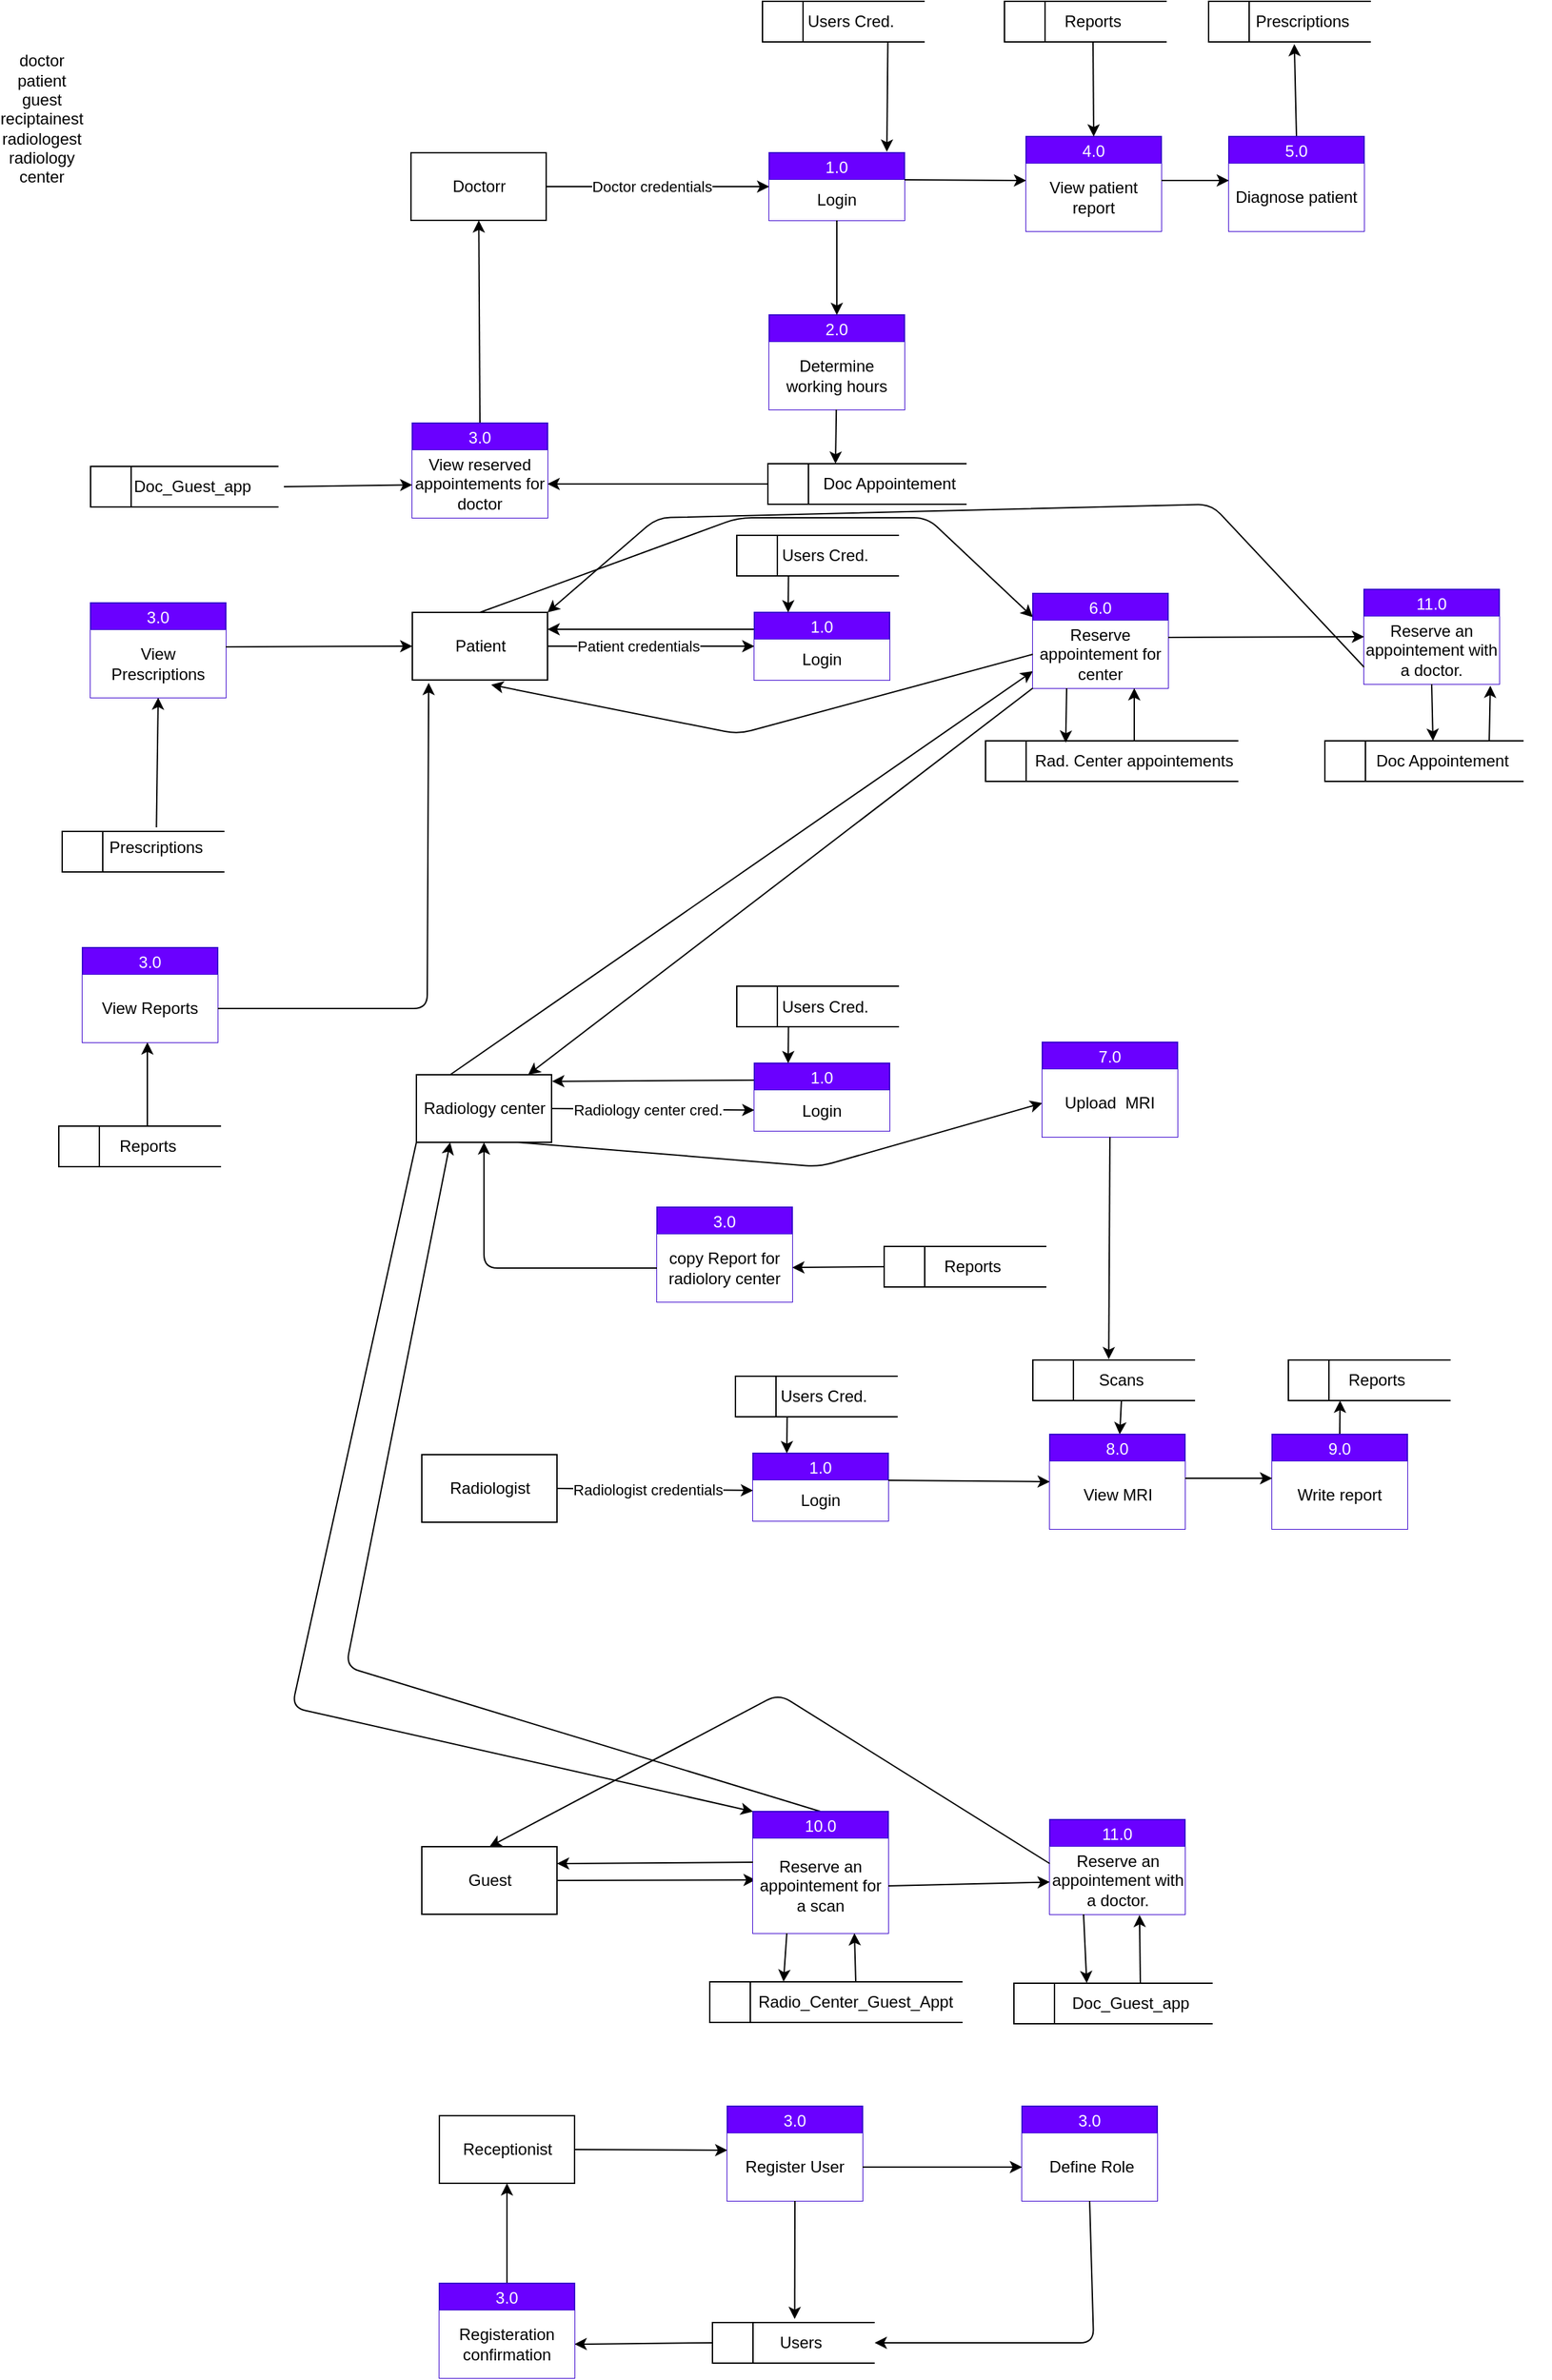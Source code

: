 <mxfile>
    <diagram id="BjBVJMV6czNxy86mnjGn" name="Page-1">
        <mxGraphModel dx="3272" dy="909" grid="1" gridSize="10" guides="1" tooltips="1" connect="1" arrows="1" fold="1" page="1" pageScale="1" pageWidth="850" pageHeight="1100" math="0" shadow="0">
            <root>
                <mxCell id="0"/>
                <mxCell id="1" parent="0"/>
                <mxCell id="14" style="edgeStyle=none;html=1;exitX=1;exitY=0.5;exitDx=0;exitDy=0;entryX=0;entryY=0.5;entryDx=0;entryDy=0;" parent="1" source="6" target="12" edge="1">
                    <mxGeometry relative="1" as="geometry"/>
                </mxCell>
                <mxCell id="15" value="Doctor credentials" style="edgeLabel;html=1;align=center;verticalAlign=middle;resizable=0;points=[];" parent="14" vertex="1" connectable="0">
                    <mxGeometry x="0.085" y="-3" relative="1" as="geometry">
                        <mxPoint x="-12" y="-3" as="offset"/>
                    </mxGeometry>
                </mxCell>
                <mxCell id="6" value="Doctorr" style="html=1;dashed=0;whitespace=wrap;" parent="1" vertex="1">
                    <mxGeometry x="-1032" y="130" width="100" height="50" as="geometry"/>
                </mxCell>
                <mxCell id="243" style="edgeStyle=none;html=1;exitX=0.5;exitY=0;exitDx=0;exitDy=0;entryX=0;entryY=0.25;entryDx=0;entryDy=0;" edge="1" parent="1" source="7" target="52">
                    <mxGeometry relative="1" as="geometry">
                        <Array as="points">
                            <mxPoint x="-790" y="400"/>
                            <mxPoint x="-650" y="400"/>
                        </Array>
                    </mxGeometry>
                </mxCell>
                <mxCell id="7" value="Patient" style="html=1;dashed=0;whitespace=wrap;" parent="1" vertex="1">
                    <mxGeometry x="-1031" y="470" width="100" height="50" as="geometry"/>
                </mxCell>
                <mxCell id="103" style="edgeStyle=none;html=1;exitX=1;exitY=0.5;exitDx=0;exitDy=0;entryX=0;entryY=0.25;entryDx=0;entryDy=0;" parent="1" source="8" target="99" edge="1">
                    <mxGeometry relative="1" as="geometry"/>
                </mxCell>
                <mxCell id="120" value="Radiologist credentials" style="edgeLabel;html=1;align=center;verticalAlign=middle;resizable=0;points=[];" parent="103" vertex="1" connectable="0">
                    <mxGeometry x="-0.383" relative="1" as="geometry">
                        <mxPoint x="22" as="offset"/>
                    </mxGeometry>
                </mxCell>
                <mxCell id="8" value="Radiologist" style="html=1;dashed=0;whitespace=wrap;" parent="1" vertex="1">
                    <mxGeometry x="-1024" y="1093" width="100" height="50" as="geometry"/>
                </mxCell>
                <mxCell id="91" style="edgeStyle=none;html=1;exitX=1;exitY=0.5;exitDx=0;exitDy=0;" parent="1" source="9" target="87" edge="1">
                    <mxGeometry relative="1" as="geometry"/>
                </mxCell>
                <mxCell id="119" value="Radiology center cred." style="edgeLabel;html=1;align=center;verticalAlign=middle;resizable=0;points=[];" parent="91" vertex="1" connectable="0">
                    <mxGeometry x="-0.172" y="-1" relative="1" as="geometry">
                        <mxPoint x="9" y="-1" as="offset"/>
                    </mxGeometry>
                </mxCell>
                <mxCell id="227" style="edgeStyle=none;html=1;exitX=0.75;exitY=1;exitDx=0;exitDy=0;entryX=0;entryY=0.5;entryDx=0;entryDy=0;" edge="1" parent="1" source="9" target="83">
                    <mxGeometry relative="1" as="geometry">
                        <Array as="points">
                            <mxPoint x="-730" y="880"/>
                        </Array>
                    </mxGeometry>
                </mxCell>
                <mxCell id="236" style="edgeStyle=none;html=1;exitX=0;exitY=1;exitDx=0;exitDy=0;entryX=0;entryY=0;entryDx=0;entryDy=0;" edge="1" parent="1" source="9" target="121">
                    <mxGeometry relative="1" as="geometry">
                        <Array as="points">
                            <mxPoint x="-1120" y="1280"/>
                        </Array>
                    </mxGeometry>
                </mxCell>
                <mxCell id="239" style="edgeStyle=none;html=1;exitX=0.25;exitY=0;exitDx=0;exitDy=0;entryX=0;entryY=0.75;entryDx=0;entryDy=0;" edge="1" parent="1" source="9" target="53">
                    <mxGeometry relative="1" as="geometry"/>
                </mxCell>
                <mxCell id="9" value="Radiology center" style="html=1;dashed=0;whitespace=wrap;" parent="1" vertex="1">
                    <mxGeometry x="-1028" y="812" width="100" height="50" as="geometry"/>
                </mxCell>
                <mxCell id="128" style="edgeStyle=none;html=1;exitX=1;exitY=0.5;exitDx=0;exitDy=0;" parent="1" source="10" edge="1">
                    <mxGeometry relative="1" as="geometry">
                        <mxPoint x="-777" y="1407.579" as="targetPoint"/>
                    </mxGeometry>
                </mxCell>
                <mxCell id="10" value="Guest" style="html=1;dashed=0;whitespace=wrap;" parent="1" vertex="1">
                    <mxGeometry x="-1024" y="1383" width="100" height="50" as="geometry"/>
                </mxCell>
                <mxCell id="12" value="1.0" style="swimlane;fontStyle=0;childLayout=stackLayout;horizontal=1;startSize=20;fillColor=#6a00ff;horizontalStack=0;resizeParent=1;resizeParentMax=0;resizeLast=0;collapsible=0;marginBottom=0;swimlaneFillColor=#ffffff;fontColor=#ffffff;strokeColor=#3700CC;" parent="1" vertex="1">
                    <mxGeometry x="-767" y="130" width="100" height="50" as="geometry"/>
                </mxCell>
                <mxCell id="13" value="Login" style="text;html=1;strokeColor=none;fillColor=default;align=center;verticalAlign=middle;whiteSpace=wrap;rounded=0;" parent="12" vertex="1">
                    <mxGeometry y="20" width="100" height="30" as="geometry"/>
                </mxCell>
                <mxCell id="16" value="2.0" style="swimlane;fontStyle=0;childLayout=stackLayout;horizontal=1;startSize=20;fillColor=#6a00ff;horizontalStack=0;resizeParent=1;resizeParentMax=0;resizeLast=0;collapsible=0;marginBottom=0;swimlaneFillColor=#ffffff;fontColor=#ffffff;strokeColor=#3700CC;" parent="1" vertex="1">
                    <mxGeometry x="-767" y="250" width="100" height="70" as="geometry"/>
                </mxCell>
                <mxCell id="17" value="Determine working hours" style="text;html=1;strokeColor=none;fillColor=default;align=center;verticalAlign=middle;whiteSpace=wrap;rounded=0;" parent="16" vertex="1">
                    <mxGeometry y="20" width="100" height="50" as="geometry"/>
                </mxCell>
                <mxCell id="18" style="edgeStyle=none;html=1;exitX=0.5;exitY=1;exitDx=0;exitDy=0;entryX=0.5;entryY=0;entryDx=0;entryDy=0;" parent="1" source="13" target="16" edge="1">
                    <mxGeometry relative="1" as="geometry"/>
                </mxCell>
                <mxCell id="20" value="4.0" style="swimlane;fontStyle=0;childLayout=stackLayout;horizontal=1;startSize=20;fillColor=#6a00ff;horizontalStack=0;resizeParent=1;resizeParentMax=0;resizeLast=0;collapsible=0;marginBottom=0;swimlaneFillColor=#ffffff;fontColor=#ffffff;strokeColor=#3700CC;" parent="1" vertex="1">
                    <mxGeometry x="-577" y="118" width="100" height="70" as="geometry"/>
                </mxCell>
                <mxCell id="21" value="View patient report" style="text;html=1;strokeColor=none;fillColor=default;align=center;verticalAlign=middle;whiteSpace=wrap;rounded=0;" parent="20" vertex="1">
                    <mxGeometry y="20" width="100" height="50" as="geometry"/>
                </mxCell>
                <mxCell id="23" style="edgeStyle=none;html=1;entryX=0.25;entryY=0;entryDx=0;entryDy=0;" parent="1" source="17" target="25" edge="1">
                    <mxGeometry relative="1" as="geometry">
                        <mxPoint x="-717" y="350" as="targetPoint"/>
                    </mxGeometry>
                </mxCell>
                <mxCell id="150" style="edgeStyle=none;html=1;exitX=0;exitY=0.5;exitDx=0;exitDy=0;entryX=1;entryY=0.5;entryDx=0;entryDy=0;" parent="1" source="24" target="48" edge="1">
                    <mxGeometry relative="1" as="geometry"/>
                </mxCell>
                <mxCell id="24" value="" style="html=1;dashed=0;whitespace=wrap;shape=mxgraph.dfd.dataStoreID;align=left;spacingLeft=3;points=[[0,0],[0.5,0],[1,0],[0,0.5],[1,0.5],[0,1],[0.5,1],[1,1]];" parent="1" vertex="1">
                    <mxGeometry x="-768" y="360" width="147" height="30" as="geometry"/>
                </mxCell>
                <mxCell id="25" value="Doc Appointement" style="text;html=1;strokeColor=none;fillColor=none;align=center;verticalAlign=middle;whiteSpace=wrap;rounded=0;" parent="1" vertex="1">
                    <mxGeometry x="-758" y="360" width="160" height="30" as="geometry"/>
                </mxCell>
                <mxCell id="29" style="edgeStyle=none;html=1;exitX=1;exitY=0;exitDx=0;exitDy=0;entryX=0;entryY=0.25;entryDx=0;entryDy=0;" parent="1" source="13" target="21" edge="1">
                    <mxGeometry relative="1" as="geometry"/>
                </mxCell>
                <mxCell id="30" value="" style="html=1;dashed=0;whitespace=wrap;shape=mxgraph.dfd.dataStoreID;align=left;spacingLeft=3;points=[[0,0],[0.5,0],[1,0],[0,0.5],[1,0.5],[0,1],[0.5,1],[1,1]];" parent="1" vertex="1">
                    <mxGeometry x="-593" y="18" width="120" height="30" as="geometry"/>
                </mxCell>
                <mxCell id="32" style="edgeStyle=none;html=1;exitX=0.5;exitY=1;exitDx=0;exitDy=0;entryX=0.5;entryY=0;entryDx=0;entryDy=0;" parent="1" source="31" target="20" edge="1">
                    <mxGeometry relative="1" as="geometry"/>
                </mxCell>
                <mxCell id="31" value="Reports" style="text;html=1;strokeColor=none;fillColor=none;align=center;verticalAlign=middle;whiteSpace=wrap;rounded=0;" parent="1" vertex="1">
                    <mxGeometry x="-582" y="18" width="109" height="30" as="geometry"/>
                </mxCell>
                <mxCell id="51" style="edgeStyle=none;html=1;exitX=0.5;exitY=0;exitDx=0;exitDy=0;entryX=0.444;entryY=1.052;entryDx=0;entryDy=0;entryPerimeter=0;" parent="1" source="33" target="37" edge="1">
                    <mxGeometry relative="1" as="geometry"/>
                </mxCell>
                <mxCell id="33" value="5.0" style="swimlane;fontStyle=0;childLayout=stackLayout;horizontal=1;startSize=20;fillColor=#6a00ff;horizontalStack=0;resizeParent=1;resizeParentMax=0;resizeLast=0;collapsible=0;marginBottom=0;swimlaneFillColor=#ffffff;fontColor=#ffffff;strokeColor=#3700CC;" parent="1" vertex="1">
                    <mxGeometry x="-427" y="118" width="100" height="70" as="geometry"/>
                </mxCell>
                <mxCell id="34" value="Diagnose patient" style="text;html=1;strokeColor=none;fillColor=default;align=center;verticalAlign=middle;whiteSpace=wrap;rounded=0;" parent="33" vertex="1">
                    <mxGeometry y="20" width="100" height="50" as="geometry"/>
                </mxCell>
                <mxCell id="35" style="edgeStyle=none;html=1;exitX=1;exitY=0.25;exitDx=0;exitDy=0;entryX=0;entryY=0.25;entryDx=0;entryDy=0;" parent="1" source="21" target="34" edge="1">
                    <mxGeometry relative="1" as="geometry"/>
                </mxCell>
                <mxCell id="36" value="" style="html=1;dashed=0;whitespace=wrap;shape=mxgraph.dfd.dataStoreID;align=left;spacingLeft=3;points=[[0,0],[0.5,0],[1,0],[0,0.5],[1,0.5],[0,1],[0.5,1],[1,1]];" parent="1" vertex="1">
                    <mxGeometry x="-442" y="18" width="120" height="30" as="geometry"/>
                </mxCell>
                <mxCell id="37" value="Prescriptions" style="text;html=1;strokeColor=none;fillColor=none;align=center;verticalAlign=middle;whiteSpace=wrap;rounded=0;" parent="1" vertex="1">
                    <mxGeometry x="-427" y="18" width="109" height="30" as="geometry"/>
                </mxCell>
                <mxCell id="50" style="edgeStyle=none;html=1;exitX=0.5;exitY=0;exitDx=0;exitDy=0;" parent="1" source="47" target="6" edge="1">
                    <mxGeometry relative="1" as="geometry"/>
                </mxCell>
                <mxCell id="47" value="3.0" style="swimlane;fontStyle=0;childLayout=stackLayout;horizontal=1;startSize=20;fillColor=#6a00ff;horizontalStack=0;resizeParent=1;resizeParentMax=0;resizeLast=0;collapsible=0;marginBottom=0;swimlaneFillColor=#ffffff;fontColor=#ffffff;strokeColor=#3700CC;" parent="1" vertex="1">
                    <mxGeometry x="-1031" y="330" width="100" height="70" as="geometry"/>
                </mxCell>
                <mxCell id="48" value="View reserved appointements for doctor" style="text;html=1;strokeColor=none;fillColor=default;align=center;verticalAlign=middle;whiteSpace=wrap;rounded=0;" parent="47" vertex="1">
                    <mxGeometry y="20" width="100" height="50" as="geometry"/>
                </mxCell>
                <mxCell id="52" value="6.0" style="swimlane;fontStyle=0;childLayout=stackLayout;horizontal=1;startSize=20;fillColor=#6a00ff;horizontalStack=0;resizeParent=1;resizeParentMax=0;resizeLast=0;collapsible=0;marginBottom=0;swimlaneFillColor=#ffffff;fontColor=#ffffff;strokeColor=#3700CC;" parent="1" vertex="1">
                    <mxGeometry x="-572" y="456" width="100" height="70" as="geometry"/>
                </mxCell>
                <mxCell id="53" value="Reserve appointement for center" style="text;html=1;align=center;verticalAlign=middle;whiteSpace=wrap;rounded=0;fillColor=default;" parent="52" vertex="1">
                    <mxGeometry y="20" width="100" height="50" as="geometry"/>
                </mxCell>
                <mxCell id="56" value="" style="html=1;dashed=0;whitespace=wrap;shape=mxgraph.dfd.dataStoreID;align=left;spacingLeft=3;points=[[0,0],[0.5,0],[1,0],[0,0.5],[1,0.5],[0,1],[0.5,1],[1,1]];" parent="1" vertex="1">
                    <mxGeometry x="-607" y="565" width="187" height="30" as="geometry"/>
                </mxCell>
                <mxCell id="78" style="edgeStyle=none;html=1;exitX=0.5;exitY=0;exitDx=0;exitDy=0;entryX=0.75;entryY=1;entryDx=0;entryDy=0;" parent="1" source="57" target="53" edge="1">
                    <mxGeometry relative="1" as="geometry"/>
                </mxCell>
                <mxCell id="57" value="Rad. Center appointements" style="text;html=1;strokeColor=none;fillColor=none;align=center;verticalAlign=middle;whiteSpace=wrap;rounded=0;" parent="1" vertex="1">
                    <mxGeometry x="-577" y="565" width="160" height="30" as="geometry"/>
                </mxCell>
                <mxCell id="64" style="edgeStyle=none;html=1;exitX=1;exitY=0.5;exitDx=0;exitDy=0;entryX=0;entryY=0.5;entryDx=0;entryDy=0;" parent="1" source="7" target="66" edge="1">
                    <mxGeometry relative="1" as="geometry">
                        <mxPoint x="-1013" y="495" as="sourcePoint"/>
                    </mxGeometry>
                </mxCell>
                <mxCell id="65" value="Patient credentials" style="edgeLabel;html=1;align=center;verticalAlign=middle;resizable=0;points=[];" parent="64" vertex="1" connectable="0">
                    <mxGeometry x="0.085" y="-3" relative="1" as="geometry">
                        <mxPoint x="-16" y="-3" as="offset"/>
                    </mxGeometry>
                </mxCell>
                <mxCell id="242" style="edgeStyle=none;html=1;exitX=0;exitY=0.25;exitDx=0;exitDy=0;entryX=1;entryY=0.25;entryDx=0;entryDy=0;" edge="1" parent="1" source="66" target="7">
                    <mxGeometry relative="1" as="geometry"/>
                </mxCell>
                <mxCell id="66" value="1.0" style="swimlane;fontStyle=0;childLayout=stackLayout;horizontal=1;startSize=20;fillColor=#6a00ff;horizontalStack=0;resizeParent=1;resizeParentMax=0;resizeLast=0;collapsible=0;marginBottom=0;swimlaneFillColor=#ffffff;fontColor=#ffffff;strokeColor=#3700CC;" parent="1" vertex="1">
                    <mxGeometry x="-778" y="470" width="100" height="50" as="geometry"/>
                </mxCell>
                <mxCell id="67" value="Login" style="text;html=1;strokeColor=none;fillColor=default;align=center;verticalAlign=middle;whiteSpace=wrap;rounded=0;" parent="66" vertex="1">
                    <mxGeometry y="20" width="100" height="30" as="geometry"/>
                </mxCell>
                <mxCell id="68" value="" style="html=1;dashed=0;whitespace=wrap;shape=mxgraph.dfd.dataStoreID;align=left;spacingLeft=3;points=[[0,0],[0.5,0],[1,0],[0,0.5],[1,0.5],[0,1],[0.5,1],[1,1]];" parent="1" vertex="1">
                    <mxGeometry x="-772" y="18" width="120" height="30" as="geometry"/>
                </mxCell>
                <mxCell id="75" style="edgeStyle=none;html=1;exitX=0.75;exitY=1;exitDx=0;exitDy=0;entryX=0.87;entryY=-0.015;entryDx=0;entryDy=0;entryPerimeter=0;" parent="1" source="69" target="12" edge="1">
                    <mxGeometry relative="1" as="geometry"/>
                </mxCell>
                <mxCell id="69" value="Users Cred." style="text;html=1;strokeColor=none;fillColor=none;align=center;verticalAlign=middle;whiteSpace=wrap;rounded=0;" parent="1" vertex="1">
                    <mxGeometry x="-761" y="18" width="109" height="30" as="geometry"/>
                </mxCell>
                <mxCell id="70" value="" style="html=1;dashed=0;whitespace=wrap;shape=mxgraph.dfd.dataStoreID;align=left;spacingLeft=3;points=[[0,0],[0.5,0],[1,0],[0,0.5],[1,0.5],[0,1],[0.5,1],[1,1]];" parent="1" vertex="1">
                    <mxGeometry x="-791" y="413" width="120" height="30" as="geometry"/>
                </mxCell>
                <mxCell id="74" style="edgeStyle=none;html=1;exitX=0.25;exitY=1;exitDx=0;exitDy=0;entryX=0.25;entryY=0;entryDx=0;entryDy=0;" parent="1" source="71" target="66" edge="1">
                    <mxGeometry relative="1" as="geometry"/>
                </mxCell>
                <mxCell id="71" value="Users Cred." style="text;html=1;strokeColor=none;fillColor=none;align=center;verticalAlign=middle;whiteSpace=wrap;rounded=0;" parent="1" vertex="1">
                    <mxGeometry x="-780" y="413" width="109" height="30" as="geometry"/>
                </mxCell>
                <mxCell id="79" style="edgeStyle=none;html=1;exitX=0.25;exitY=1;exitDx=0;exitDy=0;entryX=0.183;entryY=0.046;entryDx=0;entryDy=0;entryPerimeter=0;" parent="1" source="53" target="57" edge="1">
                    <mxGeometry relative="1" as="geometry"/>
                </mxCell>
                <mxCell id="82" value="7.0" style="swimlane;fontStyle=0;childLayout=stackLayout;horizontal=1;startSize=20;fillColor=#6a00ff;horizontalStack=0;resizeParent=1;resizeParentMax=0;resizeLast=0;collapsible=0;marginBottom=0;swimlaneFillColor=#ffffff;fontColor=#ffffff;strokeColor=#3700CC;" parent="1" vertex="1">
                    <mxGeometry x="-565" y="788" width="100" height="70" as="geometry"/>
                </mxCell>
                <mxCell id="83" value="Upload&amp;nbsp; MRI" style="text;html=1;strokeColor=none;fillColor=default;align=center;verticalAlign=middle;whiteSpace=wrap;rounded=0;" parent="82" vertex="1">
                    <mxGeometry y="20" width="100" height="50" as="geometry"/>
                </mxCell>
                <mxCell id="228" style="edgeStyle=none;html=1;exitX=0;exitY=0.25;exitDx=0;exitDy=0;entryX=1.004;entryY=0.097;entryDx=0;entryDy=0;entryPerimeter=0;" edge="1" parent="1" source="86" target="9">
                    <mxGeometry relative="1" as="geometry"/>
                </mxCell>
                <mxCell id="86" value="1.0" style="swimlane;fontStyle=0;childLayout=stackLayout;horizontal=1;startSize=20;fillColor=#6a00ff;horizontalStack=0;resizeParent=1;resizeParentMax=0;resizeLast=0;collapsible=0;marginBottom=0;swimlaneFillColor=#ffffff;fontColor=#ffffff;strokeColor=#3700CC;" parent="1" vertex="1">
                    <mxGeometry x="-778" y="803.5" width="100" height="50" as="geometry"/>
                </mxCell>
                <mxCell id="87" value="Login" style="text;html=1;strokeColor=none;fillColor=default;align=center;verticalAlign=middle;whiteSpace=wrap;rounded=0;" parent="86" vertex="1">
                    <mxGeometry y="20" width="100" height="30" as="geometry"/>
                </mxCell>
                <mxCell id="88" value="" style="html=1;dashed=0;whitespace=wrap;shape=mxgraph.dfd.dataStoreID;align=left;spacingLeft=3;points=[[0,0],[0.5,0],[1,0],[0,0.5],[1,0.5],[0,1],[0.5,1],[1,1]];" parent="1" vertex="1">
                    <mxGeometry x="-791" y="746.5" width="120" height="30" as="geometry"/>
                </mxCell>
                <mxCell id="89" style="edgeStyle=none;html=1;exitX=0.25;exitY=1;exitDx=0;exitDy=0;entryX=0.25;entryY=0;entryDx=0;entryDy=0;" parent="1" source="90" target="86" edge="1">
                    <mxGeometry relative="1" as="geometry"/>
                </mxCell>
                <mxCell id="90" value="Users Cred." style="text;html=1;strokeColor=none;fillColor=none;align=center;verticalAlign=middle;whiteSpace=wrap;rounded=0;" parent="1" vertex="1">
                    <mxGeometry x="-780" y="746.5" width="109" height="30" as="geometry"/>
                </mxCell>
                <mxCell id="93" value="" style="html=1;dashed=0;whitespace=wrap;shape=mxgraph.dfd.dataStoreID;align=left;spacingLeft=3;points=[[0,0],[0.5,0],[1,0],[0,0.5],[1,0.5],[0,1],[0.5,1],[1,1]];" parent="1" vertex="1">
                    <mxGeometry x="-572" y="1023" width="120" height="30" as="geometry"/>
                </mxCell>
                <mxCell id="110" style="edgeStyle=none;html=1;exitX=0.5;exitY=1;exitDx=0;exitDy=0;" parent="1" source="94" target="104" edge="1">
                    <mxGeometry relative="1" as="geometry"/>
                </mxCell>
                <mxCell id="94" value="Patients" style="text;html=1;strokeColor=none;fillColor=none;align=center;verticalAlign=middle;whiteSpace=wrap;rounded=0;" parent="1" vertex="1">
                    <mxGeometry x="-561" y="1023" width="109" height="30" as="geometry"/>
                </mxCell>
                <mxCell id="95" style="edgeStyle=none;html=1;exitX=0.5;exitY=1;exitDx=0;exitDy=0;entryX=0.414;entryY=-0.019;entryDx=0;entryDy=0;entryPerimeter=0;" parent="1" source="83" target="94" edge="1">
                    <mxGeometry relative="1" as="geometry"/>
                </mxCell>
                <mxCell id="98" value="1.0" style="swimlane;fontStyle=0;childLayout=stackLayout;horizontal=1;startSize=20;fillColor=#6a00ff;horizontalStack=0;resizeParent=1;resizeParentMax=0;resizeLast=0;collapsible=0;marginBottom=0;swimlaneFillColor=#ffffff;fontColor=#ffffff;strokeColor=#3700CC;" parent="1" vertex="1">
                    <mxGeometry x="-779" y="1092" width="100" height="50" as="geometry"/>
                </mxCell>
                <mxCell id="99" value="Login" style="text;html=1;strokeColor=none;fillColor=default;align=center;verticalAlign=middle;whiteSpace=wrap;rounded=0;" parent="98" vertex="1">
                    <mxGeometry y="20" width="100" height="30" as="geometry"/>
                </mxCell>
                <mxCell id="100" value="" style="html=1;dashed=0;whitespace=wrap;shape=mxgraph.dfd.dataStoreID;align=left;spacingLeft=3;points=[[0,0],[0.5,0],[1,0],[0,0.5],[1,0.5],[0,1],[0.5,1],[1,1]];" parent="1" vertex="1">
                    <mxGeometry x="-792" y="1035" width="120" height="30" as="geometry"/>
                </mxCell>
                <mxCell id="101" style="edgeStyle=none;html=1;exitX=0.25;exitY=1;exitDx=0;exitDy=0;entryX=0.25;entryY=0;entryDx=0;entryDy=0;" parent="1" source="102" target="98" edge="1">
                    <mxGeometry relative="1" as="geometry"/>
                </mxCell>
                <mxCell id="102" value="Users Cred." style="text;html=1;strokeColor=none;fillColor=none;align=center;verticalAlign=middle;whiteSpace=wrap;rounded=0;" parent="1" vertex="1">
                    <mxGeometry x="-781" y="1035" width="109" height="30" as="geometry"/>
                </mxCell>
                <mxCell id="104" value="8.0" style="swimlane;fontStyle=0;childLayout=stackLayout;horizontal=1;startSize=20;fillColor=#6a00ff;horizontalStack=0;resizeParent=1;resizeParentMax=0;resizeLast=0;collapsible=0;marginBottom=0;swimlaneFillColor=#ffffff;fontColor=#ffffff;strokeColor=#3700CC;" parent="1" vertex="1">
                    <mxGeometry x="-559.5" y="1078" width="100" height="70" as="geometry"/>
                </mxCell>
                <mxCell id="105" value="View MRI" style="text;html=1;strokeColor=none;fillColor=default;align=center;verticalAlign=middle;whiteSpace=wrap;rounded=0;" parent="104" vertex="1">
                    <mxGeometry y="20" width="100" height="50" as="geometry"/>
                </mxCell>
                <mxCell id="109" style="edgeStyle=none;html=1;exitX=1;exitY=0;exitDx=0;exitDy=0;entryX=0;entryY=0.5;entryDx=0;entryDy=0;" parent="1" source="99" target="104" edge="1">
                    <mxGeometry relative="1" as="geometry"/>
                </mxCell>
                <mxCell id="118" style="edgeStyle=none;html=1;exitX=0.5;exitY=0;exitDx=0;exitDy=0;entryX=0.25;entryY=1;entryDx=0;entryDy=0;" parent="1" source="111" target="115" edge="1">
                    <mxGeometry relative="1" as="geometry"/>
                </mxCell>
                <mxCell id="111" value="9.0" style="swimlane;fontStyle=0;childLayout=stackLayout;horizontal=1;startSize=20;fillColor=#6a00ff;horizontalStack=0;resizeParent=1;resizeParentMax=0;resizeLast=0;collapsible=0;marginBottom=0;swimlaneFillColor=#ffffff;fontColor=#ffffff;strokeColor=#3700CC;" parent="1" vertex="1">
                    <mxGeometry x="-395" y="1078" width="100" height="70" as="geometry"/>
                </mxCell>
                <mxCell id="112" value="Write report" style="text;html=1;strokeColor=none;fillColor=default;align=center;verticalAlign=middle;whiteSpace=wrap;rounded=0;" parent="111" vertex="1">
                    <mxGeometry y="20" width="100" height="50" as="geometry"/>
                </mxCell>
                <mxCell id="113" style="edgeStyle=none;html=1;exitX=1;exitY=0.25;exitDx=0;exitDy=0;entryX=0;entryY=0.25;entryDx=0;entryDy=0;" parent="1" source="105" target="112" edge="1">
                    <mxGeometry relative="1" as="geometry"/>
                </mxCell>
                <mxCell id="114" value="" style="html=1;dashed=0;whitespace=wrap;shape=mxgraph.dfd.dataStoreID;align=left;spacingLeft=3;points=[[0,0],[0.5,0],[1,0],[0,0.5],[1,0.5],[0,1],[0.5,1],[1,1]];" parent="1" vertex="1">
                    <mxGeometry x="-383" y="1023" width="120" height="30" as="geometry"/>
                </mxCell>
                <mxCell id="115" value="Reports" style="text;html=1;strokeColor=none;fillColor=none;align=center;verticalAlign=middle;whiteSpace=wrap;rounded=0;" parent="1" vertex="1">
                    <mxGeometry x="-372" y="1023" width="109" height="30" as="geometry"/>
                </mxCell>
                <mxCell id="235" style="edgeStyle=none;html=1;exitX=0.5;exitY=0;exitDx=0;exitDy=0;entryX=0.25;entryY=1;entryDx=0;entryDy=0;" edge="1" parent="1" source="121" target="9">
                    <mxGeometry relative="1" as="geometry">
                        <Array as="points">
                            <mxPoint x="-1080" y="1250"/>
                        </Array>
                    </mxGeometry>
                </mxCell>
                <mxCell id="121" value="10.0" style="swimlane;fontStyle=0;childLayout=stackLayout;horizontal=1;startSize=20;fillColor=#6a00ff;horizontalStack=0;resizeParent=1;resizeParentMax=0;resizeLast=0;collapsible=0;marginBottom=0;swimlaneFillColor=#ffffff;fontColor=#ffffff;strokeColor=#3700CC;" parent="1" vertex="1">
                    <mxGeometry x="-779" y="1357" width="100" height="90" as="geometry"/>
                </mxCell>
                <mxCell id="122" value="Reserve an appointement for a scan" style="text;html=1;strokeColor=none;fillColor=default;align=center;verticalAlign=middle;whiteSpace=wrap;rounded=0;" parent="121" vertex="1">
                    <mxGeometry y="20" width="100" height="70" as="geometry"/>
                </mxCell>
                <mxCell id="123" value="11.0" style="swimlane;fontStyle=0;childLayout=stackLayout;horizontal=1;startSize=20;fillColor=#6a00ff;horizontalStack=0;resizeParent=1;resizeParentMax=0;resizeLast=0;collapsible=0;marginBottom=0;swimlaneFillColor=#ffffff;fontColor=#ffffff;strokeColor=#3700CC;" parent="1" vertex="1">
                    <mxGeometry x="-559.5" y="1363" width="100" height="70" as="geometry"/>
                </mxCell>
                <mxCell id="124" value="Reserve an appointement with a doctor." style="text;html=1;strokeColor=none;fillColor=default;align=center;verticalAlign=middle;whiteSpace=wrap;rounded=0;" parent="123" vertex="1">
                    <mxGeometry y="20" width="100" height="50" as="geometry"/>
                </mxCell>
                <mxCell id="129" style="edgeStyle=none;html=1;exitX=1;exitY=0.5;exitDx=0;exitDy=0;" parent="1" source="122" target="124" edge="1">
                    <mxGeometry relative="1" as="geometry"/>
                </mxCell>
                <mxCell id="131" value="" style="html=1;dashed=0;whitespace=wrap;shape=mxgraph.dfd.dataStoreID;align=left;spacingLeft=3;points=[[0,0],[0.5,0],[1,0],[0,0.5],[1,0.5],[0,1],[0.5,1],[1,1]];" parent="1" vertex="1">
                    <mxGeometry x="-811" y="1483" width="187" height="30" as="geometry"/>
                </mxCell>
                <mxCell id="135" style="edgeStyle=none;html=1;exitX=0.5;exitY=0;exitDx=0;exitDy=0;entryX=0.75;entryY=1;entryDx=0;entryDy=0;" parent="1" source="132" target="122" edge="1">
                    <mxGeometry relative="1" as="geometry"/>
                </mxCell>
                <mxCell id="132" value="Radio_Center_Guest_Appt" style="text;html=1;strokeColor=none;fillColor=none;align=center;verticalAlign=middle;whiteSpace=wrap;rounded=0;" parent="1" vertex="1">
                    <mxGeometry x="-783" y="1483" width="160" height="30" as="geometry"/>
                </mxCell>
                <mxCell id="134" style="edgeStyle=none;html=1;exitX=0.25;exitY=1;exitDx=0;exitDy=0;entryX=0.166;entryY=-0.005;entryDx=0;entryDy=0;entryPerimeter=0;" parent="1" source="122" target="132" edge="1">
                    <mxGeometry relative="1" as="geometry"/>
                </mxCell>
                <mxCell id="137" value="" style="html=1;dashed=0;whitespace=wrap;shape=mxgraph.dfd.dataStoreID;align=left;spacingLeft=3;points=[[0,0],[0.5,0],[1,0],[0,0.5],[1,0.5],[0,1],[0.5,1],[1,1]];" parent="1" vertex="1">
                    <mxGeometry x="-586" y="1484" width="147" height="30" as="geometry"/>
                </mxCell>
                <mxCell id="140" style="edgeStyle=none;html=1;exitX=0.5;exitY=0;exitDx=0;exitDy=0;entryX=0.664;entryY=1.009;entryDx=0;entryDy=0;entryPerimeter=0;" parent="1" target="124" edge="1">
                    <mxGeometry relative="1" as="geometry">
                        <mxPoint x="-492.5" y="1484" as="sourcePoint"/>
                    </mxGeometry>
                </mxCell>
                <mxCell id="138" value="Doc_Guest_app" style="text;html=1;strokeColor=none;fillColor=none;align=center;verticalAlign=middle;whiteSpace=wrap;rounded=0;" parent="1" vertex="1">
                    <mxGeometry x="-588" y="1484" width="177" height="30" as="geometry"/>
                </mxCell>
                <mxCell id="139" style="edgeStyle=none;html=1;exitX=0.25;exitY=1;exitDx=0;exitDy=0;entryX=0.276;entryY=-0.003;entryDx=0;entryDy=0;entryPerimeter=0;" parent="1" source="124" edge="1">
                    <mxGeometry relative="1" as="geometry">
                        <mxPoint x="-532.148" y="1483.91" as="targetPoint"/>
                    </mxGeometry>
                </mxCell>
                <mxCell id="144" value="11.0" style="swimlane;fontStyle=0;childLayout=stackLayout;horizontal=1;startSize=20;fillColor=#6a00ff;horizontalStack=0;resizeParent=1;resizeParentMax=0;resizeLast=0;collapsible=0;marginBottom=0;swimlaneFillColor=#ffffff;fontColor=#ffffff;strokeColor=#3700CC;" parent="1" vertex="1">
                    <mxGeometry x="-327" y="453" width="100" height="70" as="geometry"/>
                </mxCell>
                <mxCell id="145" value="Reserve an appointement with a doctor." style="text;html=1;strokeColor=none;fillColor=default;align=center;verticalAlign=middle;whiteSpace=wrap;rounded=0;" parent="144" vertex="1">
                    <mxGeometry y="20" width="100" height="50" as="geometry"/>
                </mxCell>
                <mxCell id="146" style="edgeStyle=none;html=1;exitX=1;exitY=0.25;exitDx=0;exitDy=0;entryX=0;entryY=0.5;entryDx=0;entryDy=0;" parent="1" source="53" target="144" edge="1">
                    <mxGeometry relative="1" as="geometry"/>
                </mxCell>
                <mxCell id="153" value="" style="html=1;dashed=0;whitespace=wrap;shape=mxgraph.dfd.dataStoreID;align=left;spacingLeft=3;points=[[0,0],[0.5,0],[1,0],[0,0.5],[1,0.5],[0,1],[0.5,1],[1,1]];" parent="1" vertex="1">
                    <mxGeometry x="-1269" y="362" width="139" height="30" as="geometry"/>
                </mxCell>
                <mxCell id="157" value="" style="edgeStyle=none;html=1;exitX=1;exitY=0.5;exitDx=0;exitDy=0;" parent="1" source="154" target="48" edge="1">
                    <mxGeometry relative="1" as="geometry"/>
                </mxCell>
                <mxCell id="154" value="Doc_Guest_app" style="text;html=1;strokeColor=none;fillColor=none;align=center;verticalAlign=middle;whiteSpace=wrap;rounded=0;" parent="1" vertex="1">
                    <mxGeometry x="-1261" y="362" width="135" height="30" as="geometry"/>
                </mxCell>
                <mxCell id="171" value="" style="html=1;dashed=0;whitespace=wrap;shape=mxgraph.dfd.dataStoreID;align=left;spacingLeft=3;points=[[0,0],[0.5,0],[1,0],[0,0.5],[1,0.5],[0,1],[0.5,1],[1,1]];" parent="1" vertex="1">
                    <mxGeometry x="-356" y="565" width="147" height="30" as="geometry"/>
                </mxCell>
                <mxCell id="178" style="edgeStyle=none;html=1;exitX=0.716;exitY=0.013;exitDx=0;exitDy=0;entryX=0.934;entryY=1.024;entryDx=0;entryDy=0;entryPerimeter=0;exitPerimeter=0;" parent="1" source="172" target="145" edge="1">
                    <mxGeometry relative="1" as="geometry">
                        <mxPoint x="-229" y="565" as="sourcePoint"/>
                        <mxPoint x="-242.1" y="522.85" as="targetPoint"/>
                    </mxGeometry>
                </mxCell>
                <mxCell id="172" value="Doc Appointement" style="text;html=1;strokeColor=none;fillColor=none;align=center;verticalAlign=middle;whiteSpace=wrap;rounded=0;" parent="1" vertex="1">
                    <mxGeometry x="-349" y="565" width="160" height="30" as="geometry"/>
                </mxCell>
                <mxCell id="173" style="edgeStyle=none;html=1;exitX=0.5;exitY=1;exitDx=0;exitDy=0;entryX=0.456;entryY=0;entryDx=0;entryDy=0;entryPerimeter=0;" parent="1" source="145" target="172" edge="1">
                    <mxGeometry relative="1" as="geometry"/>
                </mxCell>
                <mxCell id="187" style="edgeStyle=none;html=1;exitX=0;exitY=0.5;exitDx=0;exitDy=0;" parent="1" source="179" target="182" edge="1">
                    <mxGeometry relative="1" as="geometry"/>
                </mxCell>
                <mxCell id="179" value="" style="html=1;dashed=0;whitespace=wrap;shape=mxgraph.dfd.dataStoreID;align=left;spacingLeft=3;points=[[0,0],[0.5,0],[1,0],[0,0.5],[1,0.5],[0,1],[0.5,1],[1,1]];" parent="1" vertex="1">
                    <mxGeometry x="-682" y="939" width="120" height="30" as="geometry"/>
                </mxCell>
                <mxCell id="180" value="Reports" style="text;html=1;strokeColor=none;fillColor=none;align=center;verticalAlign=middle;whiteSpace=wrap;rounded=0;" parent="1" vertex="1">
                    <mxGeometry x="-671" y="939" width="109" height="30" as="geometry"/>
                </mxCell>
                <mxCell id="181" value="3.0" style="swimlane;fontStyle=0;childLayout=stackLayout;horizontal=1;startSize=20;fillColor=#6a00ff;horizontalStack=0;resizeParent=1;resizeParentMax=0;resizeLast=0;collapsible=0;marginBottom=0;swimlaneFillColor=#ffffff;fontColor=#ffffff;strokeColor=#3700CC;" parent="1" vertex="1">
                    <mxGeometry x="-850" y="910" width="100" height="70" as="geometry"/>
                </mxCell>
                <mxCell id="182" value="copy Report for radiolory center" style="text;html=1;strokeColor=none;fillColor=default;align=center;verticalAlign=middle;whiteSpace=wrap;rounded=0;" parent="181" vertex="1">
                    <mxGeometry y="20" width="100" height="50" as="geometry"/>
                </mxCell>
                <mxCell id="185" style="edgeStyle=none;html=1;exitX=0;exitY=0.5;exitDx=0;exitDy=0;entryX=0.5;entryY=1;entryDx=0;entryDy=0;" parent="1" source="182" target="9" edge="1">
                    <mxGeometry relative="1" as="geometry">
                        <Array as="points">
                            <mxPoint x="-978" y="955"/>
                        </Array>
                    </mxGeometry>
                </mxCell>
                <mxCell id="188" value="" style="html=1;dashed=0;whitespace=wrap;shape=mxgraph.dfd.dataStoreID;align=left;spacingLeft=3;points=[[0,0],[0.5,0],[1,0],[0,0.5],[1,0.5],[0,1],[0.5,1],[1,1]];" parent="1" vertex="1">
                    <mxGeometry x="-1290" y="632" width="120" height="30" as="geometry"/>
                </mxCell>
                <mxCell id="193" style="edgeStyle=none;html=1;entryX=0.5;entryY=1;entryDx=0;entryDy=0;" parent="1" source="189" target="192" edge="1">
                    <mxGeometry relative="1" as="geometry"/>
                </mxCell>
                <mxCell id="189" value="Prescriptions" style="text;html=1;strokeColor=none;fillColor=none;align=center;verticalAlign=middle;whiteSpace=wrap;rounded=0;" parent="1" vertex="1">
                    <mxGeometry x="-1275" y="629" width="109" height="30" as="geometry"/>
                </mxCell>
                <mxCell id="191" value="3.0" style="swimlane;fontStyle=0;childLayout=stackLayout;horizontal=1;startSize=20;fillColor=#6a00ff;horizontalStack=0;resizeParent=1;resizeParentMax=0;resizeLast=0;collapsible=0;marginBottom=0;swimlaneFillColor=#ffffff;fontColor=#ffffff;strokeColor=#3700CC;" parent="1" vertex="1">
                    <mxGeometry x="-1269" y="463" width="100" height="70" as="geometry"/>
                </mxCell>
                <mxCell id="192" value="View Prescriptions" style="text;html=1;strokeColor=none;fillColor=default;align=center;verticalAlign=middle;whiteSpace=wrap;rounded=0;" parent="191" vertex="1">
                    <mxGeometry y="20" width="100" height="50" as="geometry"/>
                </mxCell>
                <mxCell id="194" style="edgeStyle=none;html=1;exitX=1;exitY=0.25;exitDx=0;exitDy=0;entryX=0;entryY=0.5;entryDx=0;entryDy=0;" parent="1" source="192" target="7" edge="1">
                    <mxGeometry relative="1" as="geometry"/>
                </mxCell>
                <mxCell id="195" value="" style="html=1;dashed=0;whitespace=wrap;shape=mxgraph.dfd.dataStoreID;align=left;spacingLeft=3;points=[[0,0],[0.5,0],[1,0],[0,0.5],[1,0.5],[0,1],[0.5,1],[1,1]];" parent="1" vertex="1">
                    <mxGeometry x="-1292.5" y="850" width="120" height="30" as="geometry"/>
                </mxCell>
                <mxCell id="200" style="edgeStyle=none;html=1;entryX=0.5;entryY=1;entryDx=0;entryDy=0;" parent="1" source="196" edge="1">
                    <mxGeometry relative="1" as="geometry">
                        <mxPoint x="-1217" y="850" as="sourcePoint"/>
                        <mxPoint x="-1227" y="788" as="targetPoint"/>
                    </mxGeometry>
                </mxCell>
                <mxCell id="196" value="Reports" style="text;html=1;strokeColor=none;fillColor=none;align=center;verticalAlign=middle;whiteSpace=wrap;rounded=0;" parent="1" vertex="1">
                    <mxGeometry x="-1281.5" y="850" width="109" height="30" as="geometry"/>
                </mxCell>
                <mxCell id="197" value="3.0" style="swimlane;fontStyle=0;childLayout=stackLayout;horizontal=1;startSize=20;fillColor=#6a00ff;horizontalStack=0;resizeParent=1;resizeParentMax=0;resizeLast=0;collapsible=0;marginBottom=0;swimlaneFillColor=#ffffff;fontColor=#ffffff;strokeColor=#3700CC;" parent="1" vertex="1">
                    <mxGeometry x="-1275" y="718" width="100" height="70" as="geometry"/>
                </mxCell>
                <mxCell id="198" value="View Reports" style="text;html=1;strokeColor=none;fillColor=default;align=center;verticalAlign=middle;whiteSpace=wrap;rounded=0;" parent="197" vertex="1">
                    <mxGeometry y="20" width="100" height="50" as="geometry"/>
                </mxCell>
                <mxCell id="199" style="edgeStyle=none;html=1;exitX=1;exitY=0.5;exitDx=0;exitDy=0;entryX=0.121;entryY=1.043;entryDx=0;entryDy=0;entryPerimeter=0;" parent="1" source="198" target="7" edge="1">
                    <mxGeometry relative="1" as="geometry">
                        <Array as="points">
                            <mxPoint x="-1020" y="763"/>
                        </Array>
                    </mxGeometry>
                </mxCell>
                <mxCell id="206" style="edgeStyle=none;html=1;exitX=1;exitY=0.5;exitDx=0;exitDy=0;entryX=0;entryY=0.25;entryDx=0;entryDy=0;" parent="1" source="201" target="203" edge="1">
                    <mxGeometry relative="1" as="geometry"/>
                </mxCell>
                <mxCell id="201" value="Receptionist" style="html=1;dashed=0;whitespace=wrap;" parent="1" vertex="1">
                    <mxGeometry x="-1011" y="1582" width="100" height="50" as="geometry"/>
                </mxCell>
                <mxCell id="202" value="3.0" style="swimlane;fontStyle=0;childLayout=stackLayout;horizontal=1;startSize=20;fillColor=#6a00ff;horizontalStack=0;resizeParent=1;resizeParentMax=0;resizeLast=0;collapsible=0;marginBottom=0;swimlaneFillColor=#ffffff;fontColor=#ffffff;strokeColor=#3700CC;" parent="1" vertex="1">
                    <mxGeometry x="-798" y="1575" width="100" height="70" as="geometry"/>
                </mxCell>
                <mxCell id="203" value="Register User" style="text;html=1;strokeColor=none;fillColor=default;align=center;verticalAlign=middle;whiteSpace=wrap;rounded=0;" parent="202" vertex="1">
                    <mxGeometry y="20" width="100" height="50" as="geometry"/>
                </mxCell>
                <mxCell id="214" style="edgeStyle=none;html=1;exitX=0;exitY=0.5;exitDx=0;exitDy=0;entryX=1;entryY=0.5;entryDx=0;entryDy=0;" parent="1" source="204" target="213" edge="1">
                    <mxGeometry relative="1" as="geometry"/>
                </mxCell>
                <mxCell id="204" value="" style="html=1;dashed=0;whitespace=wrap;shape=mxgraph.dfd.dataStoreID;align=left;spacingLeft=3;points=[[0,0],[0.5,0],[1,0],[0,0.5],[1,0.5],[0,1],[0.5,1],[1,1]];" parent="1" vertex="1">
                    <mxGeometry x="-809" y="1735" width="120" height="30" as="geometry"/>
                </mxCell>
                <mxCell id="205" value="Users" style="text;html=1;strokeColor=none;fillColor=none;align=center;verticalAlign=middle;whiteSpace=wrap;rounded=0;" parent="1" vertex="1">
                    <mxGeometry x="-798" y="1735" width="109" height="30" as="geometry"/>
                </mxCell>
                <mxCell id="207" style="edgeStyle=none;html=1;exitX=0.5;exitY=1;exitDx=0;exitDy=0;entryX=0.457;entryY=-0.086;entryDx=0;entryDy=0;entryPerimeter=0;" parent="1" source="203" target="205" edge="1">
                    <mxGeometry relative="1" as="geometry"/>
                </mxCell>
                <mxCell id="208" value="3.0" style="swimlane;fontStyle=0;childLayout=stackLayout;horizontal=1;startSize=20;fillColor=#6a00ff;horizontalStack=0;resizeParent=1;resizeParentMax=0;resizeLast=0;collapsible=0;marginBottom=0;swimlaneFillColor=#ffffff;fontColor=#ffffff;strokeColor=#3700CC;" parent="1" vertex="1">
                    <mxGeometry x="-580" y="1575" width="100" height="70" as="geometry"/>
                </mxCell>
                <mxCell id="209" value="&lt;span style=&quot;color: rgba(0, 0, 0, 0); font-family: monospace; font-size: 0px; text-align: start;&quot;&gt;D%3CmxGraphModel%3E%3Croot%3E%3CmxCell%20id%3D%220%22%2F%3E%3CmxCell%20id%3D%221%22%20parent%3D%220%22%2F%3E%3CmxCell%20id%3D%222%22%20value%3D%223.0%22%20style%3D%22swimlane%3BfontStyle%3D0%3BchildLayout%3DstackLayout%3Bhorizontal%3D1%3BstartSize%3D20%3BfillColor%3D%236a00ff%3BhorizontalStack%3D0%3BresizeParent%3D1%3BresizeParentMax%3D0%3BresizeLast%3D0%3Bcollapsible%3D0%3BmarginBottom%3D0%3BswimlaneFillColor%3D%23ffffff%3BfontColor%3D%23ffffff%3BstrokeColor%3D%233700CC%3B%22%20vertex%3D%221%22%20parent%3D%221%22%3E%3CmxGeometry%20x%3D%22-811%22%20y%3D%221640%22%20width%3D%22100%22%20height%3D%2270%22%20as%3D%22geometry%22%2F%3E%3C%2FmxCell%3E%3CmxCell%20id%3D%223%22%20value%3D%22Register%20User%22%20style%3D%22text%3Bhtml%3D1%3BstrokeColor%3Dnone%3BfillColor%3Ddefault%3Balign%3Dcenter%3BverticalAlign%3Dmiddle%3BwhiteSpace%3Dwrap%3Brounded%3D0%3B%22%20vertex%3D%221%22%20parent%3D%222%22%3E%3CmxGeometry%20y%3D%2220%22%20width%3D%22100%22%20height%3D%2250%22%20as%3D%22geometry%22%2F%3E%3C%2FmxCell%3E%3C%2Froot%3E%3C%2FmxGraphModel%3Ed&lt;/span&gt;&amp;nbsp;Define Role" style="text;html=1;strokeColor=none;fillColor=default;align=center;verticalAlign=middle;whiteSpace=wrap;rounded=0;" parent="208" vertex="1">
                    <mxGeometry y="20" width="100" height="50" as="geometry"/>
                </mxCell>
                <mxCell id="210" style="edgeStyle=none;html=1;exitX=1;exitY=0.5;exitDx=0;exitDy=0;entryX=0;entryY=0.5;entryDx=0;entryDy=0;" parent="1" source="203" target="209" edge="1">
                    <mxGeometry relative="1" as="geometry"/>
                </mxCell>
                <mxCell id="211" style="edgeStyle=none;html=1;exitX=0.5;exitY=1;exitDx=0;exitDy=0;entryX=1;entryY=0.5;entryDx=0;entryDy=0;" parent="1" source="209" target="205" edge="1">
                    <mxGeometry relative="1" as="geometry">
                        <Array as="points">
                            <mxPoint x="-527" y="1750"/>
                        </Array>
                    </mxGeometry>
                </mxCell>
                <mxCell id="215" style="edgeStyle=none;html=1;exitX=0.5;exitY=0;exitDx=0;exitDy=0;entryX=0.5;entryY=1;entryDx=0;entryDy=0;" parent="1" source="212" target="201" edge="1">
                    <mxGeometry relative="1" as="geometry"/>
                </mxCell>
                <mxCell id="212" value="3.0" style="swimlane;fontStyle=0;childLayout=stackLayout;horizontal=1;startSize=20;fillColor=#6a00ff;horizontalStack=0;resizeParent=1;resizeParentMax=0;resizeLast=0;collapsible=0;marginBottom=0;swimlaneFillColor=#ffffff;fontColor=#ffffff;strokeColor=#3700CC;" parent="1" vertex="1">
                    <mxGeometry x="-1011" y="1706" width="100" height="70" as="geometry"/>
                </mxCell>
                <mxCell id="213" value="Registeration confirmation" style="text;html=1;strokeColor=none;fillColor=default;align=center;verticalAlign=middle;whiteSpace=wrap;rounded=0;" parent="212" vertex="1">
                    <mxGeometry y="20" width="100" height="50" as="geometry"/>
                </mxCell>
                <mxCell id="223" value="" style="html=1;dashed=0;whitespace=wrap;shape=mxgraph.dfd.dataStoreID;align=left;spacingLeft=3;points=[[0,0],[0.5,0],[1,0],[0,0.5],[1,0.5],[0,1],[0.5,1],[1,1]];fontStyle=0" parent="1" vertex="1">
                    <mxGeometry x="-572" y="1023" width="120" height="30" as="geometry"/>
                </mxCell>
                <mxCell id="224" value="Scans" style="text;html=1;strokeColor=none;fillColor=none;align=center;verticalAlign=middle;whiteSpace=wrap;rounded=0;fontStyle=0" parent="1" vertex="1">
                    <mxGeometry x="-561" y="1023" width="109" height="30" as="geometry"/>
                </mxCell>
                <mxCell id="225" value="doctor&lt;br&gt;patient&lt;br&gt;guest&lt;br&gt;reciptainest&lt;br&gt;radiologest&lt;br&gt;radiology center&lt;br&gt;" style="text;html=1;strokeColor=none;fillColor=none;align=center;verticalAlign=middle;whiteSpace=wrap;rounded=0;" parent="1" vertex="1">
                    <mxGeometry x="-1335" y="90" width="60" height="30" as="geometry"/>
                </mxCell>
                <mxCell id="233" style="edgeStyle=none;html=1;exitX=0;exitY=0.25;exitDx=0;exitDy=0;entryX=1;entryY=0.25;entryDx=0;entryDy=0;" edge="1" parent="1" source="122" target="10">
                    <mxGeometry relative="1" as="geometry"/>
                </mxCell>
                <mxCell id="234" style="edgeStyle=none;html=1;exitX=0;exitY=0.25;exitDx=0;exitDy=0;entryX=0.5;entryY=0;entryDx=0;entryDy=0;" edge="1" parent="1" source="124" target="10">
                    <mxGeometry relative="1" as="geometry">
                        <Array as="points">
                            <mxPoint x="-760" y="1270"/>
                        </Array>
                    </mxGeometry>
                </mxCell>
                <mxCell id="238" style="edgeStyle=none;html=1;exitX=0;exitY=1;exitDx=0;exitDy=0;" edge="1" parent="1" source="53" target="9">
                    <mxGeometry relative="1" as="geometry"/>
                </mxCell>
                <mxCell id="240" style="edgeStyle=none;html=1;exitX=0;exitY=0.5;exitDx=0;exitDy=0;entryX=0.583;entryY=1.071;entryDx=0;entryDy=0;entryPerimeter=0;" edge="1" parent="1" source="53" target="7">
                    <mxGeometry relative="1" as="geometry">
                        <Array as="points">
                            <mxPoint x="-790" y="560"/>
                        </Array>
                    </mxGeometry>
                </mxCell>
                <mxCell id="244" style="edgeStyle=none;html=1;exitX=0;exitY=0.75;exitDx=0;exitDy=0;entryX=1;entryY=0;entryDx=0;entryDy=0;" edge="1" parent="1" source="145" target="7">
                    <mxGeometry relative="1" as="geometry">
                        <Array as="points">
                            <mxPoint x="-440" y="390"/>
                            <mxPoint x="-850" y="400"/>
                        </Array>
                    </mxGeometry>
                </mxCell>
            </root>
        </mxGraphModel>
    </diagram>
</mxfile>